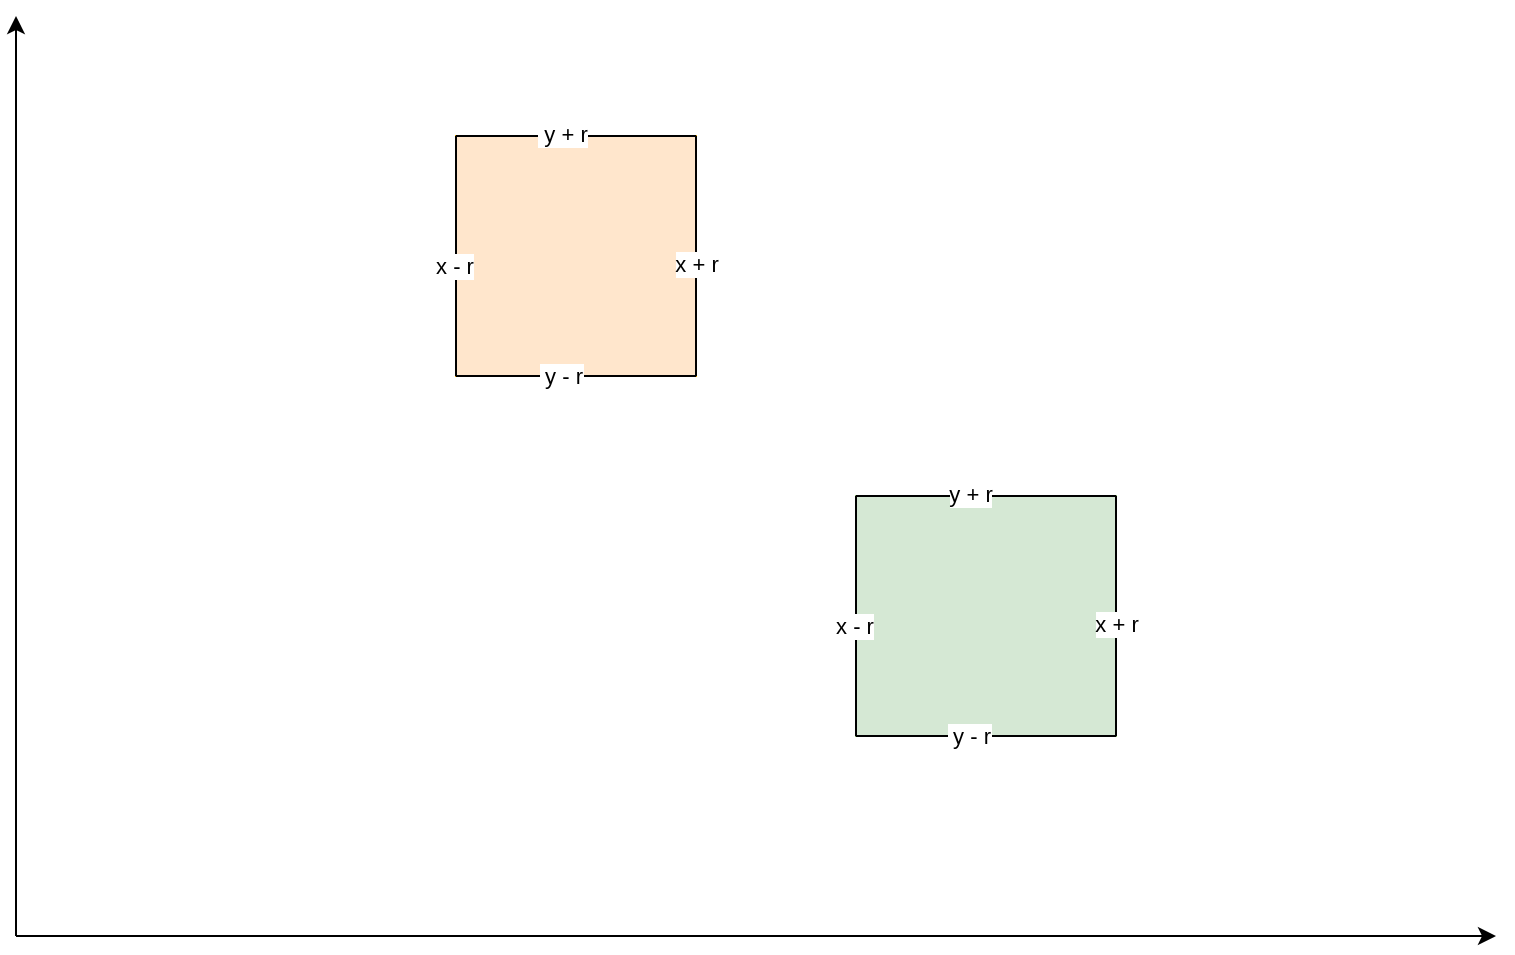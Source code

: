 <mxfile version="20.8.16" type="device"><diagram name="第 1 页" id="rjQmILV_HyJc2oFIL_tK"><mxGraphModel dx="1036" dy="614" grid="1" gridSize="10" guides="1" tooltips="1" connect="1" arrows="1" fold="1" page="1" pageScale="1" pageWidth="1600" pageHeight="1200" math="0" shadow="0"><root><mxCell id="0"/><mxCell id="1" parent="0"/><mxCell id="mlTePwDqPl1BLoVOj0ib-12" value="" style="group;fillColor=#ffe6cc;strokeColor=#d79b00;" parent="1" vertex="1" connectable="0"><mxGeometry x="340" y="100" width="120" height="120" as="geometry"/></mxCell><mxCell id="mlTePwDqPl1BLoVOj0ib-3" value="" style="endArrow=none;html=1;rounded=0;" parent="mlTePwDqPl1BLoVOj0ib-12" edge="1"><mxGeometry width="50" height="50" relative="1" as="geometry"><mxPoint y="120" as="sourcePoint"/><mxPoint as="targetPoint"/></mxGeometry></mxCell><mxCell id="mlTePwDqPl1BLoVOj0ib-10" value="x - r" style="edgeLabel;html=1;align=center;verticalAlign=middle;resizable=0;points=[];" parent="mlTePwDqPl1BLoVOj0ib-3" vertex="1" connectable="0"><mxGeometry x="-0.078" y="1" relative="1" as="geometry"><mxPoint as="offset"/></mxGeometry></mxCell><mxCell id="mlTePwDqPl1BLoVOj0ib-4" value="" style="endArrow=none;html=1;rounded=0;" parent="mlTePwDqPl1BLoVOj0ib-12" edge="1"><mxGeometry width="50" height="50" relative="1" as="geometry"><mxPoint y="120" as="sourcePoint"/><mxPoint x="120" y="120" as="targetPoint"/></mxGeometry></mxCell><mxCell id="mlTePwDqPl1BLoVOj0ib-9" value="&amp;nbsp;y - r" style="edgeLabel;html=1;align=center;verticalAlign=middle;resizable=0;points=[];" parent="mlTePwDqPl1BLoVOj0ib-4" vertex="1" connectable="0"><mxGeometry x="-0.139" relative="1" as="geometry"><mxPoint as="offset"/></mxGeometry></mxCell><mxCell id="mlTePwDqPl1BLoVOj0ib-5" value="" style="endArrow=none;html=1;rounded=0;" parent="mlTePwDqPl1BLoVOj0ib-12" edge="1"><mxGeometry width="50" height="50" relative="1" as="geometry"><mxPoint as="sourcePoint"/><mxPoint x="120" as="targetPoint"/></mxGeometry></mxCell><mxCell id="mlTePwDqPl1BLoVOj0ib-7" value="&amp;nbsp;y + r" style="edgeLabel;html=1;align=center;verticalAlign=middle;resizable=0;points=[];" parent="mlTePwDqPl1BLoVOj0ib-5" vertex="1" connectable="0"><mxGeometry x="-0.12" y="1" relative="1" as="geometry"><mxPoint as="offset"/></mxGeometry></mxCell><mxCell id="mlTePwDqPl1BLoVOj0ib-6" value="" style="endArrow=none;html=1;rounded=0;" parent="mlTePwDqPl1BLoVOj0ib-12" edge="1"><mxGeometry width="50" height="50" relative="1" as="geometry"><mxPoint x="120" as="sourcePoint"/><mxPoint x="120" y="120" as="targetPoint"/></mxGeometry></mxCell><mxCell id="mlTePwDqPl1BLoVOj0ib-11" value="x + r" style="edgeLabel;html=1;align=center;verticalAlign=middle;resizable=0;points=[];" parent="mlTePwDqPl1BLoVOj0ib-6" vertex="1" connectable="0"><mxGeometry x="0.056" relative="1" as="geometry"><mxPoint as="offset"/></mxGeometry></mxCell><mxCell id="s7q7V-NN09ISKNQ03rnf-1" value="" style="endArrow=classic;html=1;rounded=0;" parent="1" edge="1"><mxGeometry width="50" height="50" relative="1" as="geometry"><mxPoint x="120" y="500" as="sourcePoint"/><mxPoint x="120" y="40" as="targetPoint"/></mxGeometry></mxCell><mxCell id="s7q7V-NN09ISKNQ03rnf-2" value="" style="endArrow=classic;html=1;rounded=0;" parent="1" edge="1"><mxGeometry width="50" height="50" relative="1" as="geometry"><mxPoint x="120" y="500" as="sourcePoint"/><mxPoint x="860" y="500" as="targetPoint"/></mxGeometry></mxCell><mxCell id="mlTePwDqPl1BLoVOj0ib-13" value="" style="group;fillColor=#d5e8d4;strokeColor=#82b366;" parent="1" vertex="1" connectable="0"><mxGeometry x="540" y="280" width="130" height="120" as="geometry"/></mxCell><mxCell id="mlTePwDqPl1BLoVOj0ib-14" value="" style="endArrow=none;html=1;rounded=0;" parent="mlTePwDqPl1BLoVOj0ib-13" edge="1"><mxGeometry width="50" height="50" relative="1" as="geometry"><mxPoint y="120" as="sourcePoint"/><mxPoint as="targetPoint"/></mxGeometry></mxCell><mxCell id="mlTePwDqPl1BLoVOj0ib-15" value="x - r" style="edgeLabel;html=1;align=center;verticalAlign=middle;resizable=0;points=[];" parent="mlTePwDqPl1BLoVOj0ib-14" vertex="1" connectable="0"><mxGeometry x="-0.078" y="1" relative="1" as="geometry"><mxPoint as="offset"/></mxGeometry></mxCell><mxCell id="mlTePwDqPl1BLoVOj0ib-16" value="" style="endArrow=none;html=1;rounded=0;" parent="mlTePwDqPl1BLoVOj0ib-13" edge="1"><mxGeometry width="50" height="50" relative="1" as="geometry"><mxPoint y="120" as="sourcePoint"/><mxPoint x="130.0" y="120" as="targetPoint"/></mxGeometry></mxCell><mxCell id="mlTePwDqPl1BLoVOj0ib-17" value="&amp;nbsp;y - r" style="edgeLabel;html=1;align=center;verticalAlign=middle;resizable=0;points=[];" parent="mlTePwDqPl1BLoVOj0ib-16" vertex="1" connectable="0"><mxGeometry x="-0.139" relative="1" as="geometry"><mxPoint as="offset"/></mxGeometry></mxCell><mxCell id="mlTePwDqPl1BLoVOj0ib-18" value="" style="endArrow=none;html=1;rounded=0;" parent="mlTePwDqPl1BLoVOj0ib-13" edge="1"><mxGeometry width="50" height="50" relative="1" as="geometry"><mxPoint as="sourcePoint"/><mxPoint x="130.0" as="targetPoint"/></mxGeometry></mxCell><mxCell id="mlTePwDqPl1BLoVOj0ib-19" value="y + r" style="edgeLabel;html=1;align=center;verticalAlign=middle;resizable=0;points=[];" parent="mlTePwDqPl1BLoVOj0ib-18" vertex="1" connectable="0"><mxGeometry x="-0.12" y="1" relative="1" as="geometry"><mxPoint as="offset"/></mxGeometry></mxCell><mxCell id="mlTePwDqPl1BLoVOj0ib-20" value="" style="endArrow=none;html=1;rounded=0;" parent="mlTePwDqPl1BLoVOj0ib-13" edge="1"><mxGeometry width="50" height="50" relative="1" as="geometry"><mxPoint x="130.0" as="sourcePoint"/><mxPoint x="130.0" y="120" as="targetPoint"/></mxGeometry></mxCell><mxCell id="mlTePwDqPl1BLoVOj0ib-21" value="x + r" style="edgeLabel;html=1;align=center;verticalAlign=middle;resizable=0;points=[];" parent="mlTePwDqPl1BLoVOj0ib-20" vertex="1" connectable="0"><mxGeometry x="0.056" relative="1" as="geometry"><mxPoint as="offset"/></mxGeometry></mxCell></root></mxGraphModel></diagram></mxfile>